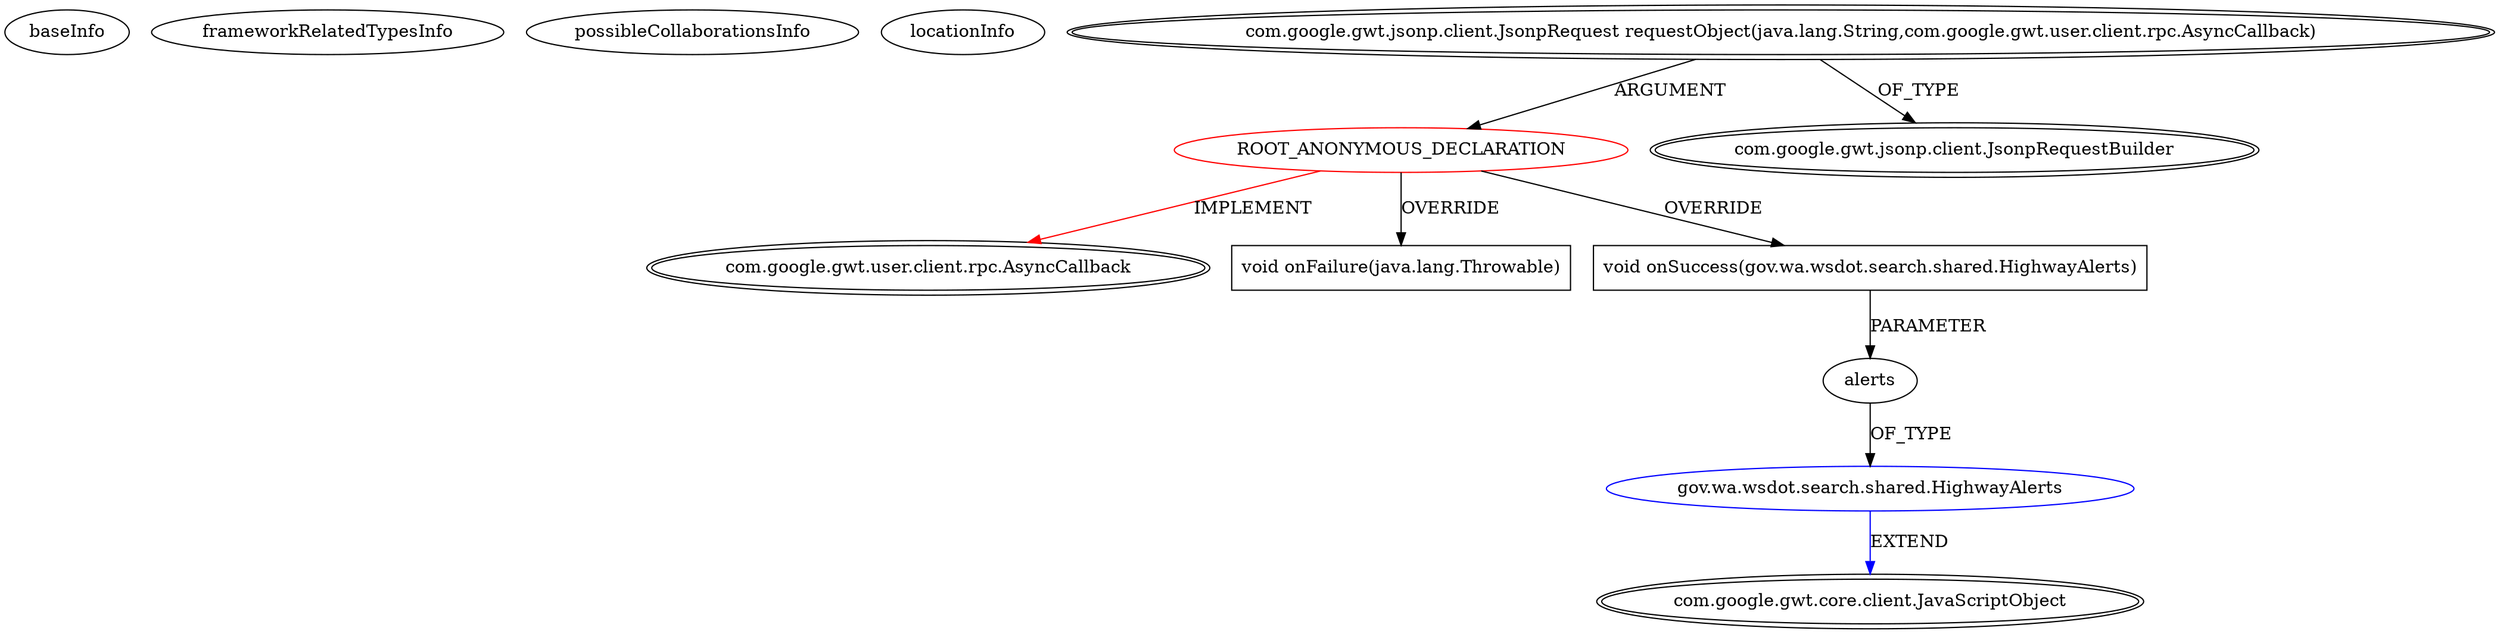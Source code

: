 digraph {
baseInfo[graphId=458,category="extension_graph",isAnonymous=true,possibleRelation=true]
frameworkRelatedTypesInfo[0="com.google.gwt.user.client.rpc.AsyncCallback"]
possibleCollaborationsInfo[0="458~OVERRIDING_METHOD_DECLARATION-PARAMETER_DECLARATION-~com.google.gwt.user.client.rpc.AsyncCallback ~com.google.gwt.core.client.JavaScriptObject ~true~false"]
locationInfo[projectName="WSDOT-WSDOT-Search-GWT",filePath="/WSDOT-WSDOT-Search-GWT/WSDOT-Search-GWT-master/src/gov/wa/wsdot/search/client/SearchWidget.java",contextSignature="void getHighwayAlertsData(java.lang.String,java.lang.String)",graphId="458"]
0[label="ROOT_ANONYMOUS_DECLARATION",vertexType="ROOT_ANONYMOUS_DECLARATION",isFrameworkType=false,color=red]
1[label="com.google.gwt.user.client.rpc.AsyncCallback",vertexType="FRAMEWORK_INTERFACE_TYPE",isFrameworkType=true,peripheries=2]
2[label="com.google.gwt.jsonp.client.JsonpRequest requestObject(java.lang.String,com.google.gwt.user.client.rpc.AsyncCallback)",vertexType="OUTSIDE_CALL",isFrameworkType=true,peripheries=2]
3[label="com.google.gwt.jsonp.client.JsonpRequestBuilder",vertexType="FRAMEWORK_CLASS_TYPE",isFrameworkType=true,peripheries=2]
4[label="void onFailure(java.lang.Throwable)",vertexType="OVERRIDING_METHOD_DECLARATION",isFrameworkType=false,shape=box]
5[label="void onSuccess(gov.wa.wsdot.search.shared.HighwayAlerts)",vertexType="OVERRIDING_METHOD_DECLARATION",isFrameworkType=false,shape=box]
6[label="alerts",vertexType="PARAMETER_DECLARATION",isFrameworkType=false]
7[label="gov.wa.wsdot.search.shared.HighwayAlerts",vertexType="REFERENCE_CLIENT_CLASS_DECLARATION",isFrameworkType=false,color=blue]
8[label="com.google.gwt.core.client.JavaScriptObject",vertexType="FRAMEWORK_CLASS_TYPE",isFrameworkType=true,peripheries=2]
0->1[label="IMPLEMENT",color=red]
2->0[label="ARGUMENT"]
2->3[label="OF_TYPE"]
0->4[label="OVERRIDE"]
0->5[label="OVERRIDE"]
7->8[label="EXTEND",color=blue]
6->7[label="OF_TYPE"]
5->6[label="PARAMETER"]
}
